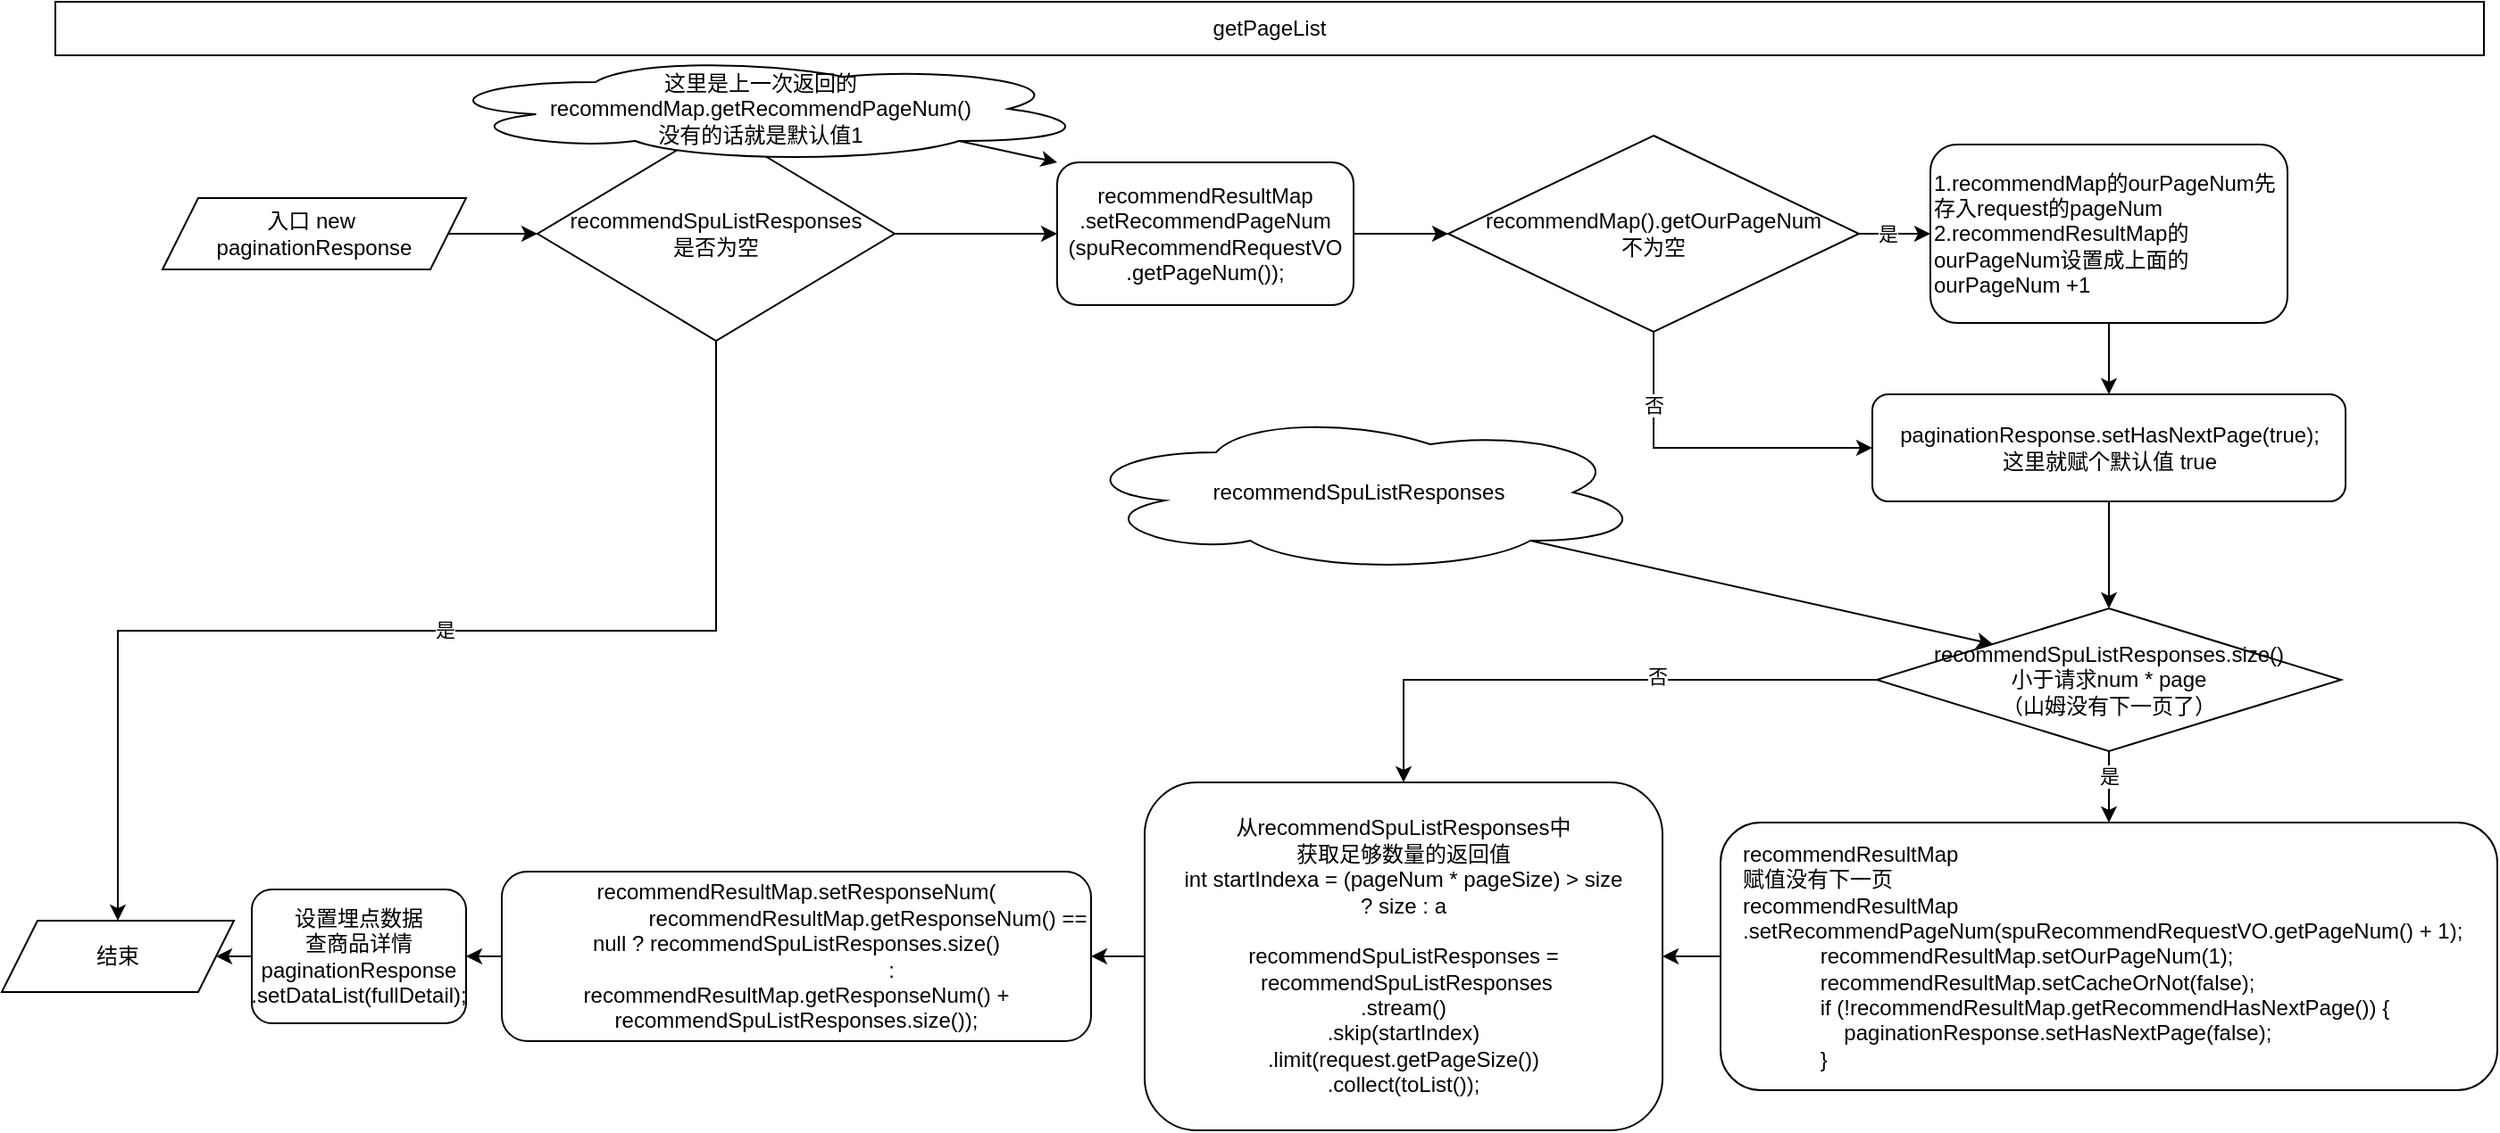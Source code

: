 <mxfile version="20.8.13" type="github">
  <diagram name="第 1 页" id="52t3P1yrXDJVjfL1W7q6">
    <mxGraphModel dx="2288" dy="873" grid="1" gridSize="10" guides="1" tooltips="1" connect="1" arrows="1" fold="1" page="1" pageScale="1" pageWidth="827" pageHeight="1169" math="0" shadow="0">
      <root>
        <mxCell id="0" />
        <mxCell id="1" parent="0" />
        <mxCell id="MqWYr26gOcOxtjKLu0Fl-2" value="getPageList" style="rounded=0;whiteSpace=wrap;html=1;" vertex="1" parent="1">
          <mxGeometry x="-230" y="40" width="1360" height="30" as="geometry" />
        </mxCell>
        <mxCell id="MqWYr26gOcOxtjKLu0Fl-8" style="edgeStyle=orthogonalEdgeStyle;rounded=0;orthogonalLoop=1;jettySize=auto;html=1;exitX=1;exitY=0.5;exitDx=0;exitDy=0;entryX=0;entryY=0.5;entryDx=0;entryDy=0;" edge="1" parent="1" source="MqWYr26gOcOxtjKLu0Fl-3" target="MqWYr26gOcOxtjKLu0Fl-6">
          <mxGeometry relative="1" as="geometry" />
        </mxCell>
        <mxCell id="MqWYr26gOcOxtjKLu0Fl-3" value="入口 new&amp;nbsp;&lt;br&gt;paginationResponse" style="shape=parallelogram;perimeter=parallelogramPerimeter;whiteSpace=wrap;html=1;fixedSize=1;" vertex="1" parent="1">
          <mxGeometry x="-170" y="150" width="170" height="40" as="geometry" />
        </mxCell>
        <mxCell id="MqWYr26gOcOxtjKLu0Fl-5" value="结束" style="shape=parallelogram;perimeter=parallelogramPerimeter;whiteSpace=wrap;html=1;fixedSize=1;" vertex="1" parent="1">
          <mxGeometry x="-260" y="555" width="130" height="40" as="geometry" />
        </mxCell>
        <mxCell id="MqWYr26gOcOxtjKLu0Fl-9" style="edgeStyle=orthogonalEdgeStyle;rounded=0;orthogonalLoop=1;jettySize=auto;html=1;exitX=0.5;exitY=1;exitDx=0;exitDy=0;entryX=0.5;entryY=0;entryDx=0;entryDy=0;" edge="1" parent="1" source="MqWYr26gOcOxtjKLu0Fl-6" target="MqWYr26gOcOxtjKLu0Fl-5">
          <mxGeometry relative="1" as="geometry" />
        </mxCell>
        <mxCell id="MqWYr26gOcOxtjKLu0Fl-10" value="是" style="edgeLabel;html=1;align=center;verticalAlign=middle;resizable=0;points=[];" vertex="1" connectable="0" parent="MqWYr26gOcOxtjKLu0Fl-9">
          <mxGeometry x="-0.082" y="5" relative="1" as="geometry">
            <mxPoint x="-12" y="-6" as="offset" />
          </mxGeometry>
        </mxCell>
        <mxCell id="MqWYr26gOcOxtjKLu0Fl-12" style="edgeStyle=orthogonalEdgeStyle;rounded=0;orthogonalLoop=1;jettySize=auto;html=1;exitX=1;exitY=0.5;exitDx=0;exitDy=0;" edge="1" parent="1" source="MqWYr26gOcOxtjKLu0Fl-6" target="MqWYr26gOcOxtjKLu0Fl-11">
          <mxGeometry relative="1" as="geometry" />
        </mxCell>
        <mxCell id="MqWYr26gOcOxtjKLu0Fl-6" value="recommendSpuListResponses&lt;br&gt;是否为空" style="rhombus;whiteSpace=wrap;html=1;" vertex="1" parent="1">
          <mxGeometry x="40" y="110" width="200" height="120" as="geometry" />
        </mxCell>
        <mxCell id="MqWYr26gOcOxtjKLu0Fl-16" style="edgeStyle=orthogonalEdgeStyle;rounded=0;orthogonalLoop=1;jettySize=auto;html=1;exitX=1;exitY=0.5;exitDx=0;exitDy=0;entryX=0;entryY=0.5;entryDx=0;entryDy=0;" edge="1" parent="1" source="MqWYr26gOcOxtjKLu0Fl-11" target="MqWYr26gOcOxtjKLu0Fl-15">
          <mxGeometry relative="1" as="geometry" />
        </mxCell>
        <mxCell id="MqWYr26gOcOxtjKLu0Fl-11" value="recommendResultMap&lt;br&gt;.setRecommendPageNum&lt;br&gt;(spuRecommendRequestVO&lt;br&gt;.getPageNum());" style="rounded=1;whiteSpace=wrap;html=1;" vertex="1" parent="1">
          <mxGeometry x="331" y="130" width="166" height="80" as="geometry" />
        </mxCell>
        <mxCell id="MqWYr26gOcOxtjKLu0Fl-13" value="这里是上一次返回的&lt;br&gt;recommendMap.getRecommendPageNum()&lt;br&gt;没有的话就是默认值1" style="ellipse;shape=cloud;whiteSpace=wrap;html=1;" vertex="1" parent="1">
          <mxGeometry x="-20" y="70" width="370" height="60" as="geometry" />
        </mxCell>
        <mxCell id="MqWYr26gOcOxtjKLu0Fl-14" value="" style="endArrow=classic;html=1;rounded=0;exitX=0.8;exitY=0.8;exitDx=0;exitDy=0;exitPerimeter=0;entryX=0;entryY=0;entryDx=0;entryDy=0;" edge="1" parent="1" source="MqWYr26gOcOxtjKLu0Fl-13" target="MqWYr26gOcOxtjKLu0Fl-11">
          <mxGeometry width="50" height="50" relative="1" as="geometry">
            <mxPoint x="390" y="360" as="sourcePoint" />
            <mxPoint x="440" y="310" as="targetPoint" />
          </mxGeometry>
        </mxCell>
        <mxCell id="MqWYr26gOcOxtjKLu0Fl-18" style="edgeStyle=orthogonalEdgeStyle;rounded=0;orthogonalLoop=1;jettySize=auto;html=1;exitX=1;exitY=0.5;exitDx=0;exitDy=0;entryX=0;entryY=0.5;entryDx=0;entryDy=0;" edge="1" parent="1" source="MqWYr26gOcOxtjKLu0Fl-15" target="MqWYr26gOcOxtjKLu0Fl-17">
          <mxGeometry relative="1" as="geometry" />
        </mxCell>
        <mxCell id="MqWYr26gOcOxtjKLu0Fl-26" value="是" style="edgeLabel;html=1;align=center;verticalAlign=middle;resizable=0;points=[];" vertex="1" connectable="0" parent="MqWYr26gOcOxtjKLu0Fl-18">
          <mxGeometry x="-0.2" relative="1" as="geometry">
            <mxPoint as="offset" />
          </mxGeometry>
        </mxCell>
        <mxCell id="MqWYr26gOcOxtjKLu0Fl-20" style="edgeStyle=orthogonalEdgeStyle;rounded=0;orthogonalLoop=1;jettySize=auto;html=1;exitX=0.5;exitY=1;exitDx=0;exitDy=0;entryX=0;entryY=0.5;entryDx=0;entryDy=0;" edge="1" parent="1" source="MqWYr26gOcOxtjKLu0Fl-15" target="MqWYr26gOcOxtjKLu0Fl-19">
          <mxGeometry relative="1" as="geometry" />
        </mxCell>
        <mxCell id="MqWYr26gOcOxtjKLu0Fl-25" value="否" style="edgeLabel;html=1;align=center;verticalAlign=middle;resizable=0;points=[];" vertex="1" connectable="0" parent="MqWYr26gOcOxtjKLu0Fl-20">
          <mxGeometry x="-0.563" y="-1" relative="1" as="geometry">
            <mxPoint x="1" as="offset" />
          </mxGeometry>
        </mxCell>
        <mxCell id="MqWYr26gOcOxtjKLu0Fl-15" value="recommendMap().getOurPageNum&lt;br&gt;不为空" style="rhombus;whiteSpace=wrap;html=1;" vertex="1" parent="1">
          <mxGeometry x="550" y="115" width="230" height="110" as="geometry" />
        </mxCell>
        <mxCell id="MqWYr26gOcOxtjKLu0Fl-21" style="edgeStyle=orthogonalEdgeStyle;rounded=0;orthogonalLoop=1;jettySize=auto;html=1;exitX=0.5;exitY=1;exitDx=0;exitDy=0;entryX=0.5;entryY=0;entryDx=0;entryDy=0;" edge="1" parent="1" source="MqWYr26gOcOxtjKLu0Fl-17" target="MqWYr26gOcOxtjKLu0Fl-19">
          <mxGeometry relative="1" as="geometry" />
        </mxCell>
        <mxCell id="MqWYr26gOcOxtjKLu0Fl-17" value="1.recommendMap的ourPageNum先存入request的pageNum&lt;br&gt;2.recommendResultMap的ourPageNum设置成上面的ourPageNum +1" style="rounded=1;whiteSpace=wrap;html=1;align=left;" vertex="1" parent="1">
          <mxGeometry x="820" y="120" width="200" height="100" as="geometry" />
        </mxCell>
        <mxCell id="MqWYr26gOcOxtjKLu0Fl-24" style="edgeStyle=orthogonalEdgeStyle;rounded=0;orthogonalLoop=1;jettySize=auto;html=1;exitX=0.5;exitY=1;exitDx=0;exitDy=0;entryX=0.5;entryY=0;entryDx=0;entryDy=0;" edge="1" parent="1" source="MqWYr26gOcOxtjKLu0Fl-19" target="MqWYr26gOcOxtjKLu0Fl-23">
          <mxGeometry relative="1" as="geometry" />
        </mxCell>
        <mxCell id="MqWYr26gOcOxtjKLu0Fl-19" value="paginationResponse.setHasNextPage(true);&lt;br&gt;这里就赋个默认值 true" style="rounded=1;whiteSpace=wrap;html=1;" vertex="1" parent="1">
          <mxGeometry x="787.5" y="260" width="265" height="60" as="geometry" />
        </mxCell>
        <mxCell id="MqWYr26gOcOxtjKLu0Fl-30" style="edgeStyle=orthogonalEdgeStyle;rounded=0;orthogonalLoop=1;jettySize=auto;html=1;exitX=0.5;exitY=1;exitDx=0;exitDy=0;entryX=0.5;entryY=0;entryDx=0;entryDy=0;" edge="1" parent="1" source="MqWYr26gOcOxtjKLu0Fl-23" target="MqWYr26gOcOxtjKLu0Fl-29">
          <mxGeometry relative="1" as="geometry" />
        </mxCell>
        <mxCell id="MqWYr26gOcOxtjKLu0Fl-33" value="是" style="edgeLabel;html=1;align=center;verticalAlign=middle;resizable=0;points=[];" vertex="1" connectable="0" parent="MqWYr26gOcOxtjKLu0Fl-30">
          <mxGeometry x="-0.3" relative="1" as="geometry">
            <mxPoint as="offset" />
          </mxGeometry>
        </mxCell>
        <mxCell id="MqWYr26gOcOxtjKLu0Fl-32" style="edgeStyle=orthogonalEdgeStyle;rounded=0;orthogonalLoop=1;jettySize=auto;html=1;exitX=0;exitY=0.5;exitDx=0;exitDy=0;entryX=0.5;entryY=0;entryDx=0;entryDy=0;" edge="1" parent="1" source="MqWYr26gOcOxtjKLu0Fl-23" target="MqWYr26gOcOxtjKLu0Fl-31">
          <mxGeometry relative="1" as="geometry" />
        </mxCell>
        <mxCell id="MqWYr26gOcOxtjKLu0Fl-34" value="否" style="edgeLabel;html=1;align=center;verticalAlign=middle;resizable=0;points=[];" vertex="1" connectable="0" parent="MqWYr26gOcOxtjKLu0Fl-32">
          <mxGeometry x="-0.235" y="-2" relative="1" as="geometry">
            <mxPoint as="offset" />
          </mxGeometry>
        </mxCell>
        <mxCell id="MqWYr26gOcOxtjKLu0Fl-23" value="recommendSpuListResponses.size() &lt;br&gt;小于请求num * page&lt;br&gt;（山姆没有下一页了）" style="rhombus;whiteSpace=wrap;html=1;" vertex="1" parent="1">
          <mxGeometry x="790" y="380" width="260" height="80" as="geometry" />
        </mxCell>
        <mxCell id="MqWYr26gOcOxtjKLu0Fl-27" value="recommendSpuListResponses" style="ellipse;shape=cloud;whiteSpace=wrap;html=1;" vertex="1" parent="1">
          <mxGeometry x="340" y="270" width="320" height="90" as="geometry" />
        </mxCell>
        <mxCell id="MqWYr26gOcOxtjKLu0Fl-28" value="" style="endArrow=classic;html=1;rounded=0;exitX=0.8;exitY=0.8;exitDx=0;exitDy=0;exitPerimeter=0;entryX=0;entryY=0;entryDx=0;entryDy=0;" edge="1" parent="1" source="MqWYr26gOcOxtjKLu0Fl-27" target="MqWYr26gOcOxtjKLu0Fl-23">
          <mxGeometry width="50" height="50" relative="1" as="geometry">
            <mxPoint x="600" y="440" as="sourcePoint" />
            <mxPoint x="650" y="390" as="targetPoint" />
          </mxGeometry>
        </mxCell>
        <mxCell id="MqWYr26gOcOxtjKLu0Fl-35" style="edgeStyle=orthogonalEdgeStyle;rounded=0;orthogonalLoop=1;jettySize=auto;html=1;exitX=0;exitY=0.5;exitDx=0;exitDy=0;entryX=1;entryY=0.5;entryDx=0;entryDy=0;" edge="1" parent="1" source="MqWYr26gOcOxtjKLu0Fl-29" target="MqWYr26gOcOxtjKLu0Fl-31">
          <mxGeometry relative="1" as="geometry" />
        </mxCell>
        <mxCell id="MqWYr26gOcOxtjKLu0Fl-29" value="&amp;nbsp; &amp;nbsp;recommendResultMap&lt;br&gt;&amp;nbsp; &amp;nbsp;赋值没有下一页&lt;br&gt;&lt;div&gt;&amp;nbsp; &amp;nbsp;recommendResultMap&lt;/div&gt;&lt;div&gt;&amp;nbsp; &amp;nbsp;.setRecommendPageNum(spuRecommendRequestVO.getPageNum() + 1);&lt;/div&gt;&lt;div&gt;&amp;nbsp; &amp;nbsp; &amp;nbsp; &amp;nbsp; &amp;nbsp; &amp;nbsp; &amp;nbsp; &amp;nbsp; recommendResultMap.setOurPageNum(1);&lt;/div&gt;&lt;div&gt;&amp;nbsp; &amp;nbsp; &amp;nbsp; &amp;nbsp; &amp;nbsp; &amp;nbsp; &amp;nbsp; &amp;nbsp; recommendResultMap.setCacheOrNot(false);&lt;/div&gt;&lt;div&gt;&amp;nbsp; &amp;nbsp; &amp;nbsp; &amp;nbsp; &amp;nbsp; &amp;nbsp; &amp;nbsp; &amp;nbsp; if (!recommendResultMap.getRecommendHasNextPage()) {&lt;/div&gt;&lt;div&gt;&amp;nbsp; &amp;nbsp; &amp;nbsp; &amp;nbsp; &amp;nbsp; &amp;nbsp; &amp;nbsp; &amp;nbsp; &amp;nbsp; &amp;nbsp; paginationResponse.setHasNextPage(false);&lt;/div&gt;&lt;div&gt;&amp;nbsp; &amp;nbsp; &amp;nbsp; &amp;nbsp; &amp;nbsp; &amp;nbsp; &amp;nbsp; &amp;nbsp; }&lt;/div&gt;" style="rounded=1;whiteSpace=wrap;html=1;align=left;" vertex="1" parent="1">
          <mxGeometry x="702.5" y="500" width="435" height="150" as="geometry" />
        </mxCell>
        <mxCell id="MqWYr26gOcOxtjKLu0Fl-37" style="edgeStyle=orthogonalEdgeStyle;rounded=0;orthogonalLoop=1;jettySize=auto;html=1;exitX=0;exitY=0.5;exitDx=0;exitDy=0;entryX=1;entryY=0.5;entryDx=0;entryDy=0;" edge="1" parent="1" source="MqWYr26gOcOxtjKLu0Fl-31" target="MqWYr26gOcOxtjKLu0Fl-36">
          <mxGeometry relative="1" as="geometry" />
        </mxCell>
        <mxCell id="MqWYr26gOcOxtjKLu0Fl-31" value="从recommendSpuListResponses中&lt;br&gt;获取足够数量的返回值&lt;br&gt;int startIndexa = (pageNum * pageSize) &amp;gt; size &lt;br&gt;? size : a&lt;br&gt;&lt;br&gt;&lt;div&gt;recommendSpuListResponses =&lt;/div&gt;&lt;div&gt;&amp;nbsp;recommendSpuListResponses&lt;/div&gt;&lt;div&gt;.stream()&lt;/div&gt;&lt;div&gt;.skip(startIndex)&lt;/div&gt;&lt;div&gt;.limit(request.getPageSize())&lt;/div&gt;&lt;div&gt;&lt;span style=&quot;background-color: initial;&quot;&gt;.collect(toList());&lt;/span&gt;&lt;/div&gt;" style="rounded=1;whiteSpace=wrap;html=1;" vertex="1" parent="1">
          <mxGeometry x="380" y="477.5" width="290" height="195" as="geometry" />
        </mxCell>
        <mxCell id="MqWYr26gOcOxtjKLu0Fl-40" style="edgeStyle=orthogonalEdgeStyle;rounded=0;orthogonalLoop=1;jettySize=auto;html=1;exitX=0;exitY=0.5;exitDx=0;exitDy=0;entryX=1;entryY=0.5;entryDx=0;entryDy=0;" edge="1" parent="1" source="MqWYr26gOcOxtjKLu0Fl-36" target="MqWYr26gOcOxtjKLu0Fl-38">
          <mxGeometry relative="1" as="geometry" />
        </mxCell>
        <mxCell id="MqWYr26gOcOxtjKLu0Fl-36" value="&lt;div&gt;recommendResultMap.setResponseNum(&lt;/div&gt;&lt;div&gt;&amp;nbsp; &amp;nbsp; &amp;nbsp; &amp;nbsp; &amp;nbsp; &amp;nbsp; &amp;nbsp; &amp;nbsp; &amp;nbsp; &amp;nbsp; &amp;nbsp; &amp;nbsp; recommendResultMap.getResponseNum() == null ? recommendSpuListResponses.size()&lt;/div&gt;&lt;div&gt;&amp;nbsp; &amp;nbsp; &amp;nbsp; &amp;nbsp; &amp;nbsp; &amp;nbsp; &amp;nbsp; &amp;nbsp; &amp;nbsp; &amp;nbsp; &amp;nbsp; &amp;nbsp; &amp;nbsp; &amp;nbsp; &amp;nbsp; &amp;nbsp; : recommendResultMap.getResponseNum() + recommendSpuListResponses.size());&lt;/div&gt;" style="rounded=1;whiteSpace=wrap;html=1;" vertex="1" parent="1">
          <mxGeometry x="20" y="527.5" width="330" height="95" as="geometry" />
        </mxCell>
        <mxCell id="MqWYr26gOcOxtjKLu0Fl-39" style="edgeStyle=orthogonalEdgeStyle;rounded=0;orthogonalLoop=1;jettySize=auto;html=1;exitX=0;exitY=0.5;exitDx=0;exitDy=0;entryX=1;entryY=0.5;entryDx=0;entryDy=0;" edge="1" parent="1" source="MqWYr26gOcOxtjKLu0Fl-38" target="MqWYr26gOcOxtjKLu0Fl-5">
          <mxGeometry relative="1" as="geometry" />
        </mxCell>
        <mxCell id="MqWYr26gOcOxtjKLu0Fl-38" value="设置埋点数据&lt;br&gt;查商品详情&lt;br&gt;paginationResponse&lt;br&gt;.setDataList(fullDetail);" style="rounded=1;whiteSpace=wrap;html=1;" vertex="1" parent="1">
          <mxGeometry x="-120" y="537.5" width="120" height="75" as="geometry" />
        </mxCell>
      </root>
    </mxGraphModel>
  </diagram>
</mxfile>
